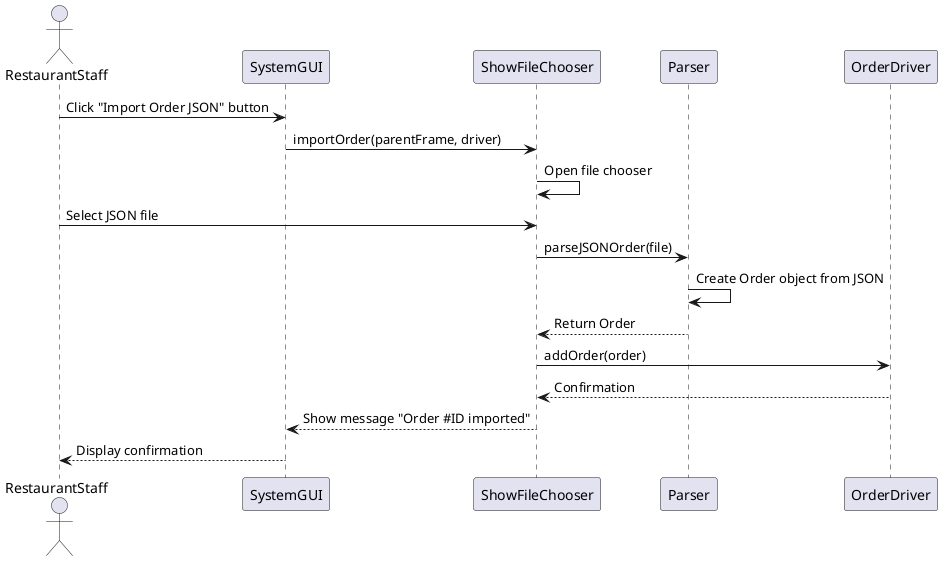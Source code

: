 @startuml
'https://plantuml.com/sequence-diagram

actor RestaurantStaff
participant SystemGUI
participant ShowFileChooser
participant Parser
participant OrderDriver

RestaurantStaff -> SystemGUI : Click "Import Order JSON" button
SystemGUI -> ShowFileChooser : importOrder(parentFrame, driver)
ShowFileChooser -> ShowFileChooser : Open file chooser
RestaurantStaff -> ShowFileChooser : Select JSON file
ShowFileChooser -> Parser : parseJSONOrder(file)
Parser -> Parser : Create Order object from JSON
Parser --> ShowFileChooser : Return Order
ShowFileChooser -> OrderDriver : addOrder(order)
OrderDriver --> ShowFileChooser : Confirmation
ShowFileChooser --> SystemGUI : Show message "Order #ID imported"
SystemGUI --> RestaurantStaff : Display confirmation

@enduml